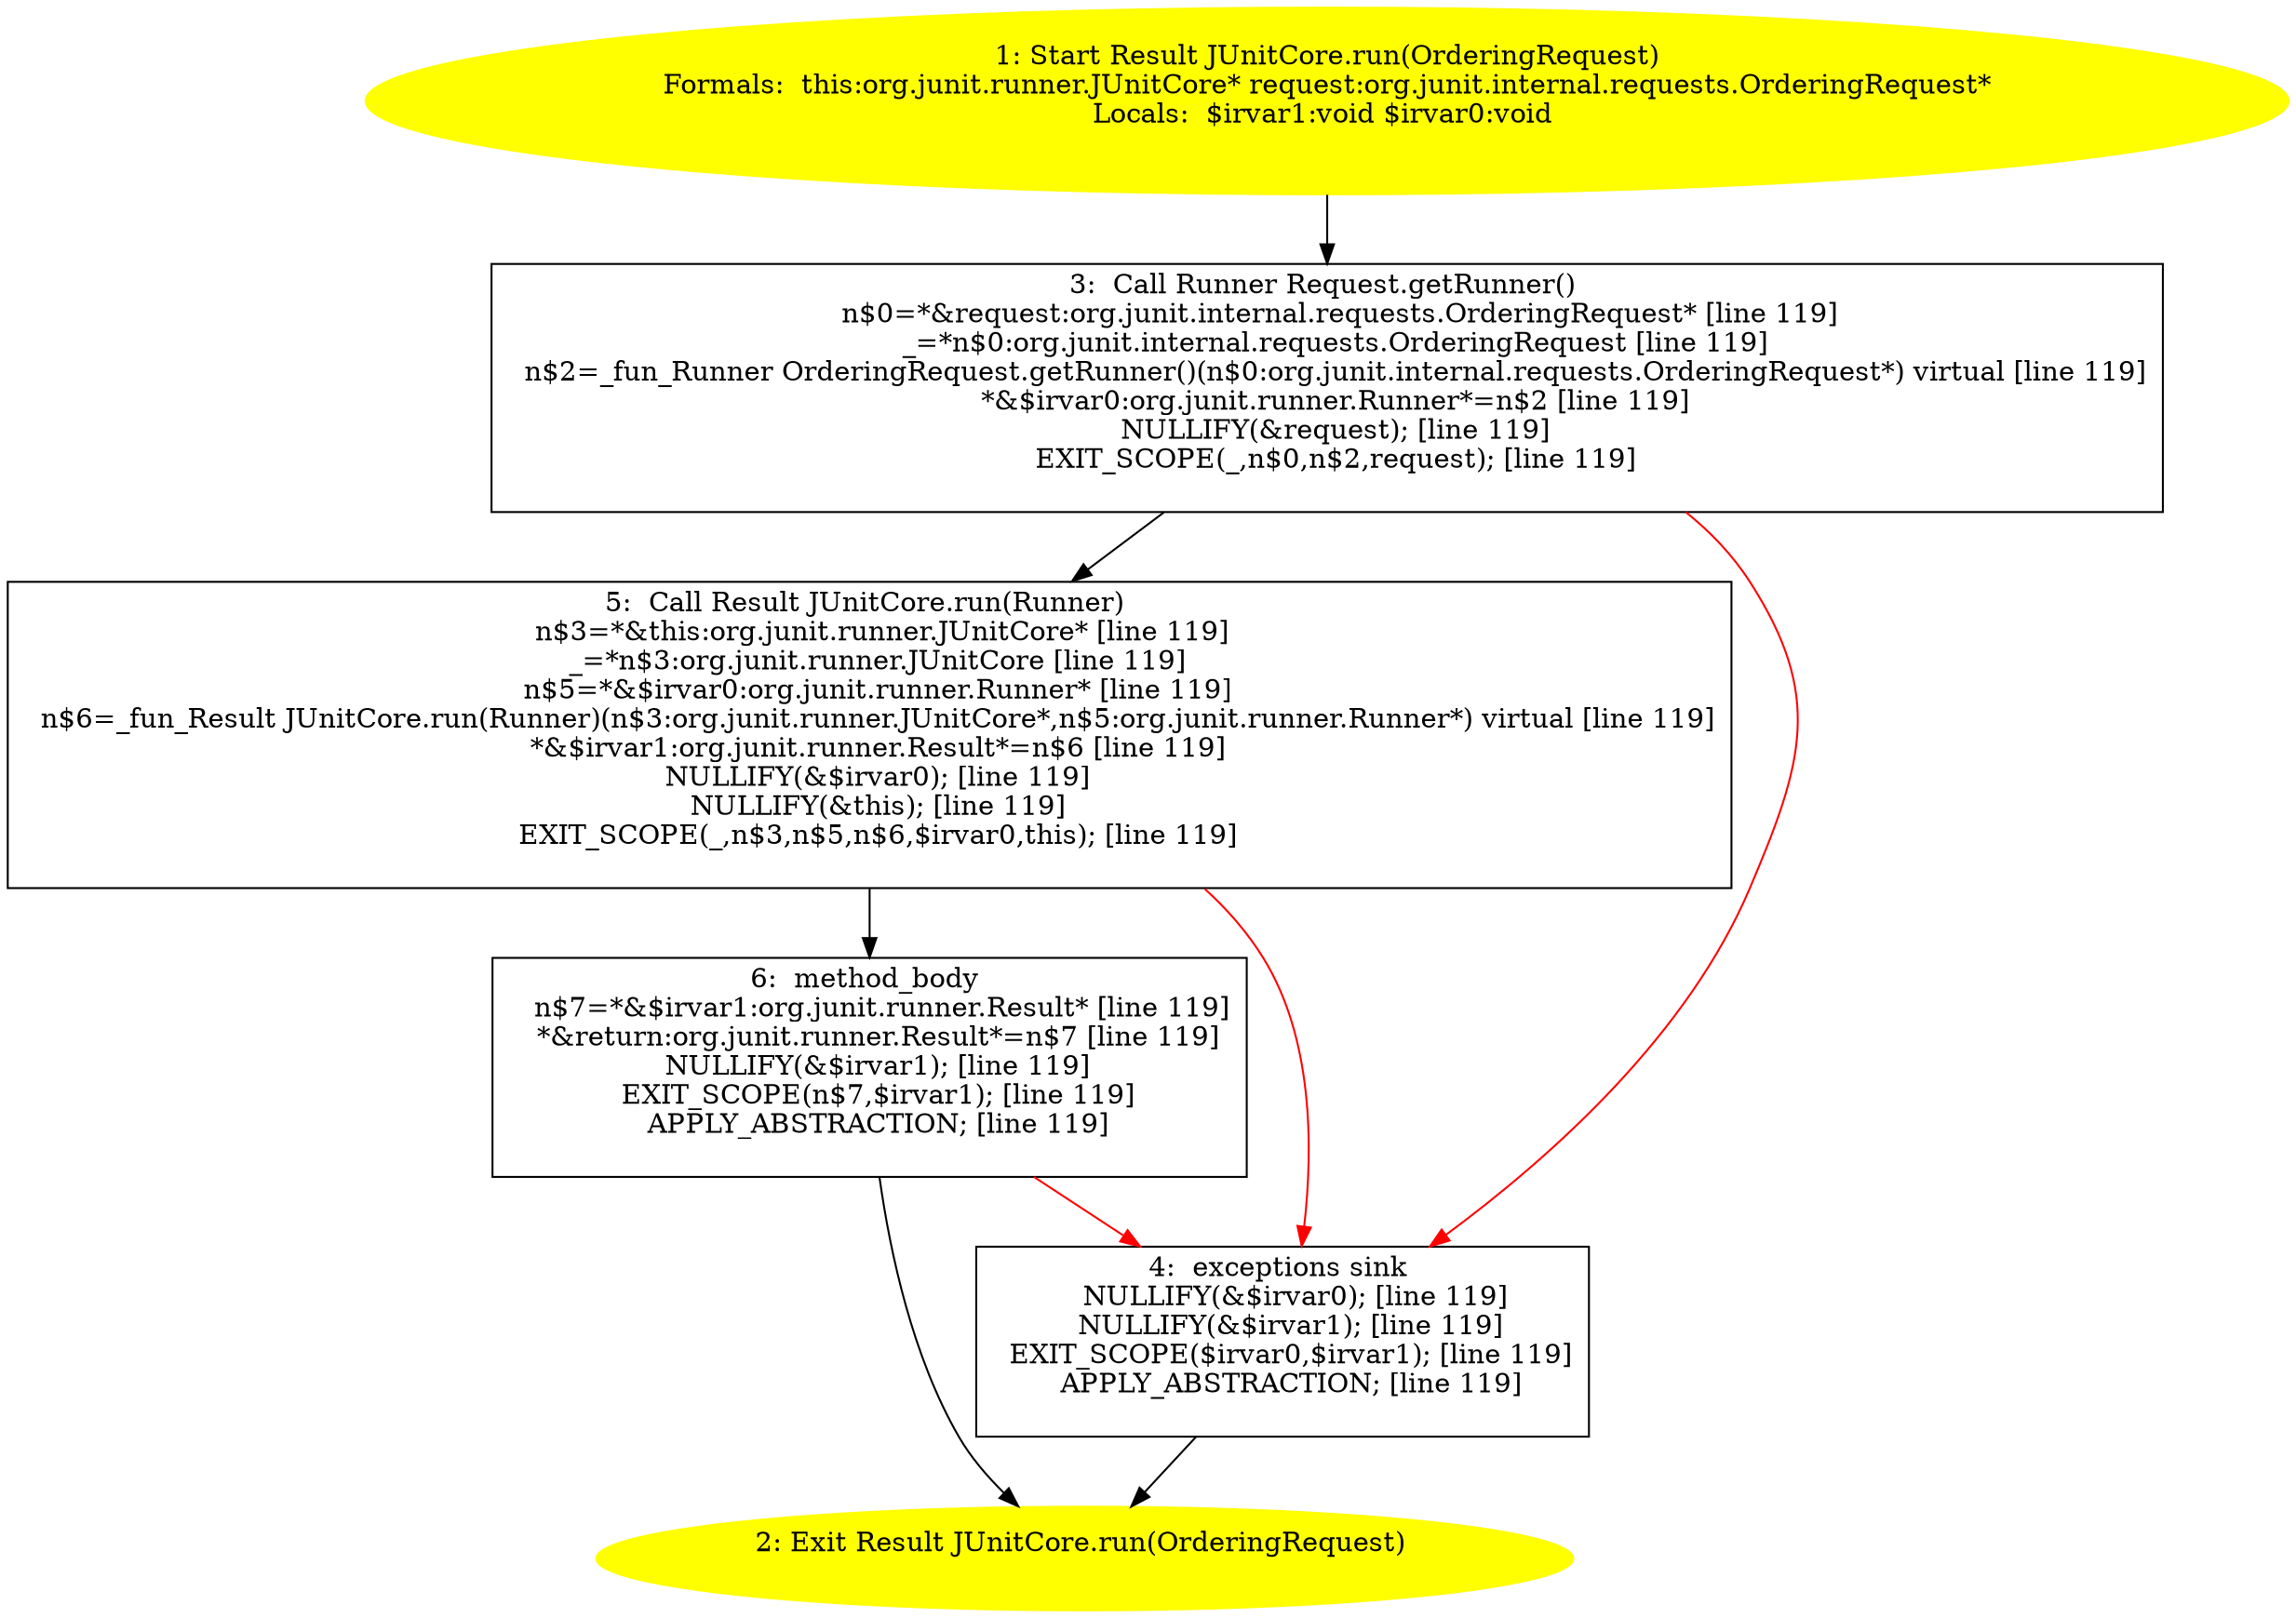 /* @generated */
digraph cfg {
"org.junit.runner.JUnitCore.run(org.junit.internal.requests.OrderingRequest):org.junit.runner.Result.11be8f8e325661f68044df43ab910795_1" [label="1: Start Result JUnitCore.run(OrderingRequest)\nFormals:  this:org.junit.runner.JUnitCore* request:org.junit.internal.requests.OrderingRequest*\nLocals:  $irvar1:void $irvar0:void \n  " color=yellow style=filled]
	

	 "org.junit.runner.JUnitCore.run(org.junit.internal.requests.OrderingRequest):org.junit.runner.Result.11be8f8e325661f68044df43ab910795_1" -> "org.junit.runner.JUnitCore.run(org.junit.internal.requests.OrderingRequest):org.junit.runner.Result.11be8f8e325661f68044df43ab910795_3" ;
"org.junit.runner.JUnitCore.run(org.junit.internal.requests.OrderingRequest):org.junit.runner.Result.11be8f8e325661f68044df43ab910795_2" [label="2: Exit Result JUnitCore.run(OrderingRequest) \n  " color=yellow style=filled]
	

"org.junit.runner.JUnitCore.run(org.junit.internal.requests.OrderingRequest):org.junit.runner.Result.11be8f8e325661f68044df43ab910795_3" [label="3:  Call Runner Request.getRunner() \n   n$0=*&request:org.junit.internal.requests.OrderingRequest* [line 119]\n  _=*n$0:org.junit.internal.requests.OrderingRequest [line 119]\n  n$2=_fun_Runner OrderingRequest.getRunner()(n$0:org.junit.internal.requests.OrderingRequest*) virtual [line 119]\n  *&$irvar0:org.junit.runner.Runner*=n$2 [line 119]\n  NULLIFY(&request); [line 119]\n  EXIT_SCOPE(_,n$0,n$2,request); [line 119]\n " shape="box"]
	

	 "org.junit.runner.JUnitCore.run(org.junit.internal.requests.OrderingRequest):org.junit.runner.Result.11be8f8e325661f68044df43ab910795_3" -> "org.junit.runner.JUnitCore.run(org.junit.internal.requests.OrderingRequest):org.junit.runner.Result.11be8f8e325661f68044df43ab910795_5" ;
	 "org.junit.runner.JUnitCore.run(org.junit.internal.requests.OrderingRequest):org.junit.runner.Result.11be8f8e325661f68044df43ab910795_3" -> "org.junit.runner.JUnitCore.run(org.junit.internal.requests.OrderingRequest):org.junit.runner.Result.11be8f8e325661f68044df43ab910795_4" [color="red" ];
"org.junit.runner.JUnitCore.run(org.junit.internal.requests.OrderingRequest):org.junit.runner.Result.11be8f8e325661f68044df43ab910795_4" [label="4:  exceptions sink \n   NULLIFY(&$irvar0); [line 119]\n  NULLIFY(&$irvar1); [line 119]\n  EXIT_SCOPE($irvar0,$irvar1); [line 119]\n  APPLY_ABSTRACTION; [line 119]\n " shape="box"]
	

	 "org.junit.runner.JUnitCore.run(org.junit.internal.requests.OrderingRequest):org.junit.runner.Result.11be8f8e325661f68044df43ab910795_4" -> "org.junit.runner.JUnitCore.run(org.junit.internal.requests.OrderingRequest):org.junit.runner.Result.11be8f8e325661f68044df43ab910795_2" ;
"org.junit.runner.JUnitCore.run(org.junit.internal.requests.OrderingRequest):org.junit.runner.Result.11be8f8e325661f68044df43ab910795_5" [label="5:  Call Result JUnitCore.run(Runner) \n   n$3=*&this:org.junit.runner.JUnitCore* [line 119]\n  _=*n$3:org.junit.runner.JUnitCore [line 119]\n  n$5=*&$irvar0:org.junit.runner.Runner* [line 119]\n  n$6=_fun_Result JUnitCore.run(Runner)(n$3:org.junit.runner.JUnitCore*,n$5:org.junit.runner.Runner*) virtual [line 119]\n  *&$irvar1:org.junit.runner.Result*=n$6 [line 119]\n  NULLIFY(&$irvar0); [line 119]\n  NULLIFY(&this); [line 119]\n  EXIT_SCOPE(_,n$3,n$5,n$6,$irvar0,this); [line 119]\n " shape="box"]
	

	 "org.junit.runner.JUnitCore.run(org.junit.internal.requests.OrderingRequest):org.junit.runner.Result.11be8f8e325661f68044df43ab910795_5" -> "org.junit.runner.JUnitCore.run(org.junit.internal.requests.OrderingRequest):org.junit.runner.Result.11be8f8e325661f68044df43ab910795_6" ;
	 "org.junit.runner.JUnitCore.run(org.junit.internal.requests.OrderingRequest):org.junit.runner.Result.11be8f8e325661f68044df43ab910795_5" -> "org.junit.runner.JUnitCore.run(org.junit.internal.requests.OrderingRequest):org.junit.runner.Result.11be8f8e325661f68044df43ab910795_4" [color="red" ];
"org.junit.runner.JUnitCore.run(org.junit.internal.requests.OrderingRequest):org.junit.runner.Result.11be8f8e325661f68044df43ab910795_6" [label="6:  method_body \n   n$7=*&$irvar1:org.junit.runner.Result* [line 119]\n  *&return:org.junit.runner.Result*=n$7 [line 119]\n  NULLIFY(&$irvar1); [line 119]\n  EXIT_SCOPE(n$7,$irvar1); [line 119]\n  APPLY_ABSTRACTION; [line 119]\n " shape="box"]
	

	 "org.junit.runner.JUnitCore.run(org.junit.internal.requests.OrderingRequest):org.junit.runner.Result.11be8f8e325661f68044df43ab910795_6" -> "org.junit.runner.JUnitCore.run(org.junit.internal.requests.OrderingRequest):org.junit.runner.Result.11be8f8e325661f68044df43ab910795_2" ;
	 "org.junit.runner.JUnitCore.run(org.junit.internal.requests.OrderingRequest):org.junit.runner.Result.11be8f8e325661f68044df43ab910795_6" -> "org.junit.runner.JUnitCore.run(org.junit.internal.requests.OrderingRequest):org.junit.runner.Result.11be8f8e325661f68044df43ab910795_4" [color="red" ];
}
